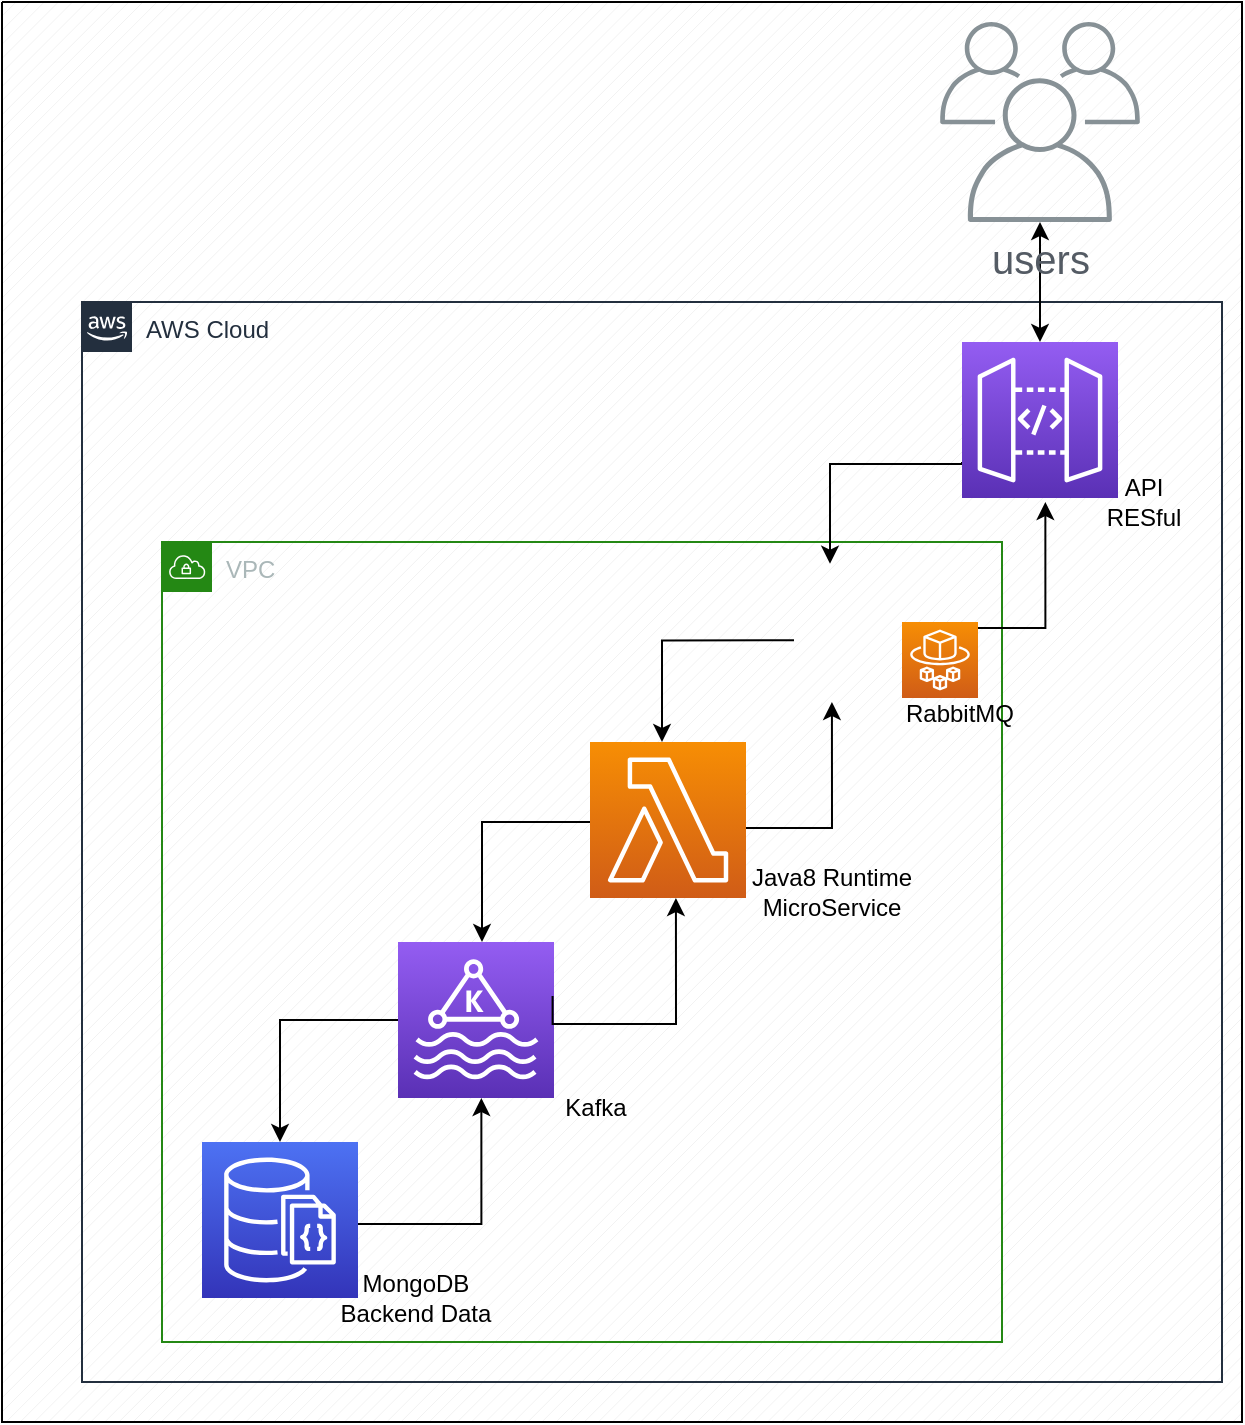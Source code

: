<mxfile version="20.6.0" type="github" pages="2">
  <diagram id="2eSIhio7ax-TwMTem3YI" name="APP">
    <mxGraphModel dx="830" dy="1704" grid="1" gridSize="10" guides="1" tooltips="1" connect="1" arrows="1" fold="1" page="1" pageScale="1" pageWidth="827" pageHeight="1169" math="0" shadow="0">
      <root>
        <mxCell id="0" />
        <mxCell id="1" parent="0" />
        <mxCell id="80YEqTwlPCmAUWT3thk7-24" value="" style="verticalLabelPosition=bottom;verticalAlign=top;html=1;shape=mxgraph.basic.patternFillRect;fillStyle=diag;step=5;fillStrokeWidth=0.2;fillStrokeColor=#dddddd;strokeColor=default;strokeWidth=1;fillColor=none;" parent="1" vertex="1">
          <mxGeometry x="120" y="-130" width="620" height="710" as="geometry" />
        </mxCell>
        <mxCell id="80YEqTwlPCmAUWT3thk7-1" value="AWS Cloud" style="points=[[0,0],[0.25,0],[0.5,0],[0.75,0],[1,0],[1,0.25],[1,0.5],[1,0.75],[1,1],[0.75,1],[0.5,1],[0.25,1],[0,1],[0,0.75],[0,0.5],[0,0.25]];outlineConnect=0;gradientColor=none;html=1;whiteSpace=wrap;fontSize=12;fontStyle=0;container=1;pointerEvents=0;collapsible=0;recursiveResize=0;shape=mxgraph.aws4.group;grIcon=mxgraph.aws4.group_aws_cloud_alt;strokeColor=#232F3E;fillColor=none;verticalAlign=top;align=left;spacingLeft=30;fontColor=#232F3E;dashed=0;" parent="1" vertex="1">
          <mxGeometry x="160" y="20" width="570" height="540" as="geometry" />
        </mxCell>
        <mxCell id="80YEqTwlPCmAUWT3thk7-2" value="VPC" style="points=[[0,0],[0.25,0],[0.5,0],[0.75,0],[1,0],[1,0.25],[1,0.5],[1,0.75],[1,1],[0.75,1],[0.5,1],[0.25,1],[0,1],[0,0.75],[0,0.5],[0,0.25]];outlineConnect=0;gradientColor=none;html=1;whiteSpace=wrap;fontSize=12;fontStyle=0;container=1;pointerEvents=0;collapsible=0;recursiveResize=0;shape=mxgraph.aws4.group;grIcon=mxgraph.aws4.group_vpc;strokeColor=#248814;fillColor=none;verticalAlign=top;align=left;spacingLeft=30;fontColor=#AAB7B8;dashed=0;" parent="80YEqTwlPCmAUWT3thk7-1" vertex="1">
          <mxGeometry x="40" y="120" width="420" height="400" as="geometry" />
        </mxCell>
        <mxCell id="XSrsZYL11jbBIu84cVBc-6" style="edgeStyle=orthogonalEdgeStyle;rounded=0;orthogonalLoop=1;jettySize=auto;html=1;entryX=0.575;entryY=0.347;entryDx=0;entryDy=0;entryPerimeter=0;fontSize=20;startArrow=none;startFill=0;endArrow=classic;endFill=1;exitX=0;exitY=0.5;exitDx=0;exitDy=0;exitPerimeter=0;" parent="80YEqTwlPCmAUWT3thk7-2" edge="1">
          <mxGeometry relative="1" as="geometry">
            <mxPoint x="226" y="149.16" as="sourcePoint" />
            <mxPoint x="160" y="200" as="targetPoint" />
            <Array as="points">
              <mxPoint x="226" y="140" />
              <mxPoint x="160" y="140" />
            </Array>
          </mxGeometry>
        </mxCell>
        <mxCell id="XSrsZYL11jbBIu84cVBc-5" style="edgeStyle=orthogonalEdgeStyle;rounded=0;orthogonalLoop=1;jettySize=auto;html=1;entryX=0.575;entryY=0.347;entryDx=0;entryDy=0;entryPerimeter=0;fontSize=20;startArrow=none;startFill=0;endArrow=classic;endFill=1;exitX=0;exitY=0.5;exitDx=0;exitDy=0;exitPerimeter=0;" parent="80YEqTwlPCmAUWT3thk7-2" edge="1">
          <mxGeometry relative="1" as="geometry">
            <mxPoint x="316" y="49.16" as="sourcePoint" />
            <mxPoint x="250" y="100.0" as="targetPoint" />
            <Array as="points">
              <mxPoint x="316" y="50.16" />
              <mxPoint x="250" y="50.16" />
            </Array>
          </mxGeometry>
        </mxCell>
        <mxCell id="80YEqTwlPCmAUWT3thk7-7" value="" style="sketch=0;points=[[0,0,0],[0.25,0,0],[0.5,0,0],[0.75,0,0],[1,0,0],[0,1,0],[0.25,1,0],[0.5,1,0],[0.75,1,0],[1,1,0],[0,0.25,0],[0,0.5,0],[0,0.75,0],[1,0.25,0],[1,0.5,0],[1,0.75,0]];outlineConnect=0;fontColor=#232F3E;gradientColor=#F78E04;gradientDirection=north;fillColor=#D05C17;strokeColor=#ffffff;dashed=0;verticalLabelPosition=bottom;verticalAlign=top;align=center;html=1;fontSize=12;fontStyle=0;aspect=fixed;shape=mxgraph.aws4.resourceIcon;resIcon=mxgraph.aws4.lambda;" parent="80YEqTwlPCmAUWT3thk7-2" vertex="1">
          <mxGeometry x="214" y="100" width="78" height="78" as="geometry" />
        </mxCell>
        <mxCell id="80YEqTwlPCmAUWT3thk7-8" value="" style="sketch=0;points=[[0,0,0],[0.25,0,0],[0.5,0,0],[0.75,0,0],[1,0,0],[0,1,0],[0.25,1,0],[0.5,1,0],[0.75,1,0],[1,1,0],[0,0.25,0],[0,0.5,0],[0,0.75,0],[1,0.25,0],[1,0.5,0],[1,0.75,0]];outlineConnect=0;fontColor=#232F3E;gradientColor=#945DF2;gradientDirection=north;fillColor=#5A30B5;strokeColor=#ffffff;dashed=0;verticalLabelPosition=bottom;verticalAlign=top;align=center;html=1;fontSize=12;fontStyle=0;aspect=fixed;shape=mxgraph.aws4.resourceIcon;resIcon=mxgraph.aws4.managed_streaming_for_kafka;" parent="80YEqTwlPCmAUWT3thk7-2" vertex="1">
          <mxGeometry x="118" y="200" width="78" height="78" as="geometry" />
        </mxCell>
        <mxCell id="80YEqTwlPCmAUWT3thk7-9" value="" style="sketch=0;points=[[0,0,0],[0.25,0,0],[0.5,0,0],[0.75,0,0],[1,0,0],[0,1,0],[0.25,1,0],[0.5,1,0],[0.75,1,0],[1,1,0],[0,0.25,0],[0,0.5,0],[0,0.75,0],[1,0.25,0],[1,0.5,0],[1,0.75,0]];outlineConnect=0;fontColor=#232F3E;gradientColor=#4D72F3;gradientDirection=north;fillColor=#3334B9;strokeColor=#ffffff;dashed=0;verticalLabelPosition=bottom;verticalAlign=top;align=center;html=1;fontSize=12;fontStyle=0;aspect=fixed;shape=mxgraph.aws4.resourceIcon;resIcon=mxgraph.aws4.documentdb_with_mongodb_compatibility;" parent="80YEqTwlPCmAUWT3thk7-2" vertex="1">
          <mxGeometry x="20" y="300" width="78" height="78" as="geometry" />
        </mxCell>
        <mxCell id="aj8fw83w1wCWJxkwPdOt-1" value="" style="shape=image;imageAspect=0;aspect=fixed;verticalLabelPosition=bottom;verticalAlign=top;strokeColor=default;strokeWidth=1;fontSize=20;fillColor=none;image=https://cdn.cdnlogo.com/logos/r/32/rabbitmq.svg;" parent="80YEqTwlPCmAUWT3thk7-2" vertex="1">
          <mxGeometry x="290" width="90" height="90" as="geometry" />
        </mxCell>
        <mxCell id="XSrsZYL11jbBIu84cVBc-1" style="edgeStyle=orthogonalEdgeStyle;rounded=0;orthogonalLoop=1;jettySize=auto;html=1;entryX=0;entryY=0.5;entryDx=0;entryDy=0;entryPerimeter=0;fontSize=20;startArrow=classic;startFill=1;endArrow=none;endFill=0;" parent="80YEqTwlPCmAUWT3thk7-2" source="80YEqTwlPCmAUWT3thk7-9" target="80YEqTwlPCmAUWT3thk7-8" edge="1">
          <mxGeometry relative="1" as="geometry">
            <Array as="points">
              <mxPoint x="59" y="239" />
            </Array>
          </mxGeometry>
        </mxCell>
        <mxCell id="hjCO6KmiJsFAoQFmWy3J-1" style="edgeStyle=orthogonalEdgeStyle;rounded=0;orthogonalLoop=1;jettySize=auto;html=1;entryX=0.514;entryY=0.601;entryDx=0;entryDy=0;entryPerimeter=0;fontSize=20;startArrow=none;startFill=0;endArrow=classic;endFill=1;" parent="80YEqTwlPCmAUWT3thk7-2" source="80YEqTwlPCmAUWT3thk7-7" edge="1">
          <mxGeometry relative="1" as="geometry">
            <mxPoint x="300" y="143" as="sourcePoint" />
            <mxPoint x="334.96" y="80" as="targetPoint" />
            <Array as="points">
              <mxPoint x="335" y="143" />
            </Array>
          </mxGeometry>
        </mxCell>
        <mxCell id="hjCO6KmiJsFAoQFmWy3J-2" style="edgeStyle=orthogonalEdgeStyle;rounded=0;orthogonalLoop=1;jettySize=auto;html=1;entryX=0.514;entryY=0.601;entryDx=0;entryDy=0;entryPerimeter=0;fontSize=20;startArrow=none;startFill=0;endArrow=classic;endFill=1;exitX=0.444;exitY=0.7;exitDx=0;exitDy=0;exitPerimeter=0;" parent="80YEqTwlPCmAUWT3thk7-2" source="80YEqTwlPCmAUWT3thk7-24" edge="1">
          <mxGeometry relative="1" as="geometry">
            <mxPoint x="214" y="241" as="sourcePoint" />
            <mxPoint x="256.96" y="178" as="targetPoint" />
            <Array as="points">
              <mxPoint x="257" y="241" />
            </Array>
          </mxGeometry>
        </mxCell>
        <mxCell id="hjCO6KmiJsFAoQFmWy3J-3" style="edgeStyle=orthogonalEdgeStyle;rounded=0;orthogonalLoop=1;jettySize=auto;html=1;entryX=0.514;entryY=0.601;entryDx=0;entryDy=0;entryPerimeter=0;fontSize=20;startArrow=none;startFill=0;endArrow=classic;endFill=1;exitX=0.444;exitY=0.7;exitDx=0;exitDy=0;exitPerimeter=0;" parent="80YEqTwlPCmAUWT3thk7-2" edge="1">
          <mxGeometry relative="1" as="geometry">
            <mxPoint x="98" y="341" as="sourcePoint" />
            <mxPoint x="159.68" y="278" as="targetPoint" />
            <Array as="points">
              <mxPoint x="159.72" y="341" />
            </Array>
          </mxGeometry>
        </mxCell>
        <mxCell id="m-8g1Okldm_rK_gVp7M8-1" value="Java8 Runtime&lt;br&gt;MicroService" style="text;html=1;strokeColor=none;fillColor=none;align=center;verticalAlign=middle;whiteSpace=wrap;rounded=0;" parent="80YEqTwlPCmAUWT3thk7-2" vertex="1">
          <mxGeometry x="275" y="160" width="120" height="30" as="geometry" />
        </mxCell>
        <mxCell id="m-8g1Okldm_rK_gVp7M8-4" value="RabbitMQ" style="text;html=1;strokeColor=none;fillColor=none;align=center;verticalAlign=middle;whiteSpace=wrap;rounded=0;" parent="80YEqTwlPCmAUWT3thk7-2" vertex="1">
          <mxGeometry x="369" y="71" width="60" height="30" as="geometry" />
        </mxCell>
        <mxCell id="XSrsZYL11jbBIu84cVBc-7" style="edgeStyle=orthogonalEdgeStyle;rounded=0;orthogonalLoop=1;jettySize=auto;html=1;entryX=0.575;entryY=0.347;entryDx=0;entryDy=0;entryPerimeter=0;fontSize=20;startArrow=none;startFill=0;endArrow=classic;endFill=1;exitX=0;exitY=0.5;exitDx=0;exitDy=0;exitPerimeter=0;" parent="80YEqTwlPCmAUWT3thk7-1" edge="1">
          <mxGeometry relative="1" as="geometry">
            <mxPoint x="440" y="80.0" as="sourcePoint" />
            <mxPoint x="374" y="130.84" as="targetPoint" />
            <Array as="points">
              <mxPoint x="440" y="81" />
              <mxPoint x="374" y="81" />
            </Array>
          </mxGeometry>
        </mxCell>
        <mxCell id="hjCO6KmiJsFAoQFmWy3J-4" style="edgeStyle=orthogonalEdgeStyle;rounded=0;orthogonalLoop=1;jettySize=auto;html=1;entryX=0.514;entryY=0.601;entryDx=0;entryDy=0;entryPerimeter=0;fontSize=20;startArrow=none;startFill=0;endArrow=classic;endFill=1;exitX=1;exitY=0.556;exitDx=0;exitDy=0;exitPerimeter=0;" parent="80YEqTwlPCmAUWT3thk7-1" source="aj8fw83w1wCWJxkwPdOt-1" edge="1">
          <mxGeometry relative="1" as="geometry">
            <mxPoint x="420" y="163" as="sourcePoint" />
            <mxPoint x="481.68" y="100" as="targetPoint" />
            <Array as="points">
              <mxPoint x="420" y="163" />
              <mxPoint x="482" y="163" />
            </Array>
          </mxGeometry>
        </mxCell>
        <mxCell id="m-8g1Okldm_rK_gVp7M8-5" value="API&lt;br&gt;RESful" style="text;html=1;strokeColor=none;fillColor=none;align=center;verticalAlign=middle;whiteSpace=wrap;rounded=0;" parent="80YEqTwlPCmAUWT3thk7-1" vertex="1">
          <mxGeometry x="501" y="85" width="60" height="30" as="geometry" />
        </mxCell>
        <mxCell id="MAlbjWr5bg2-bVI9oFIk-1" value="" style="sketch=0;points=[[0,0,0],[0.25,0,0],[0.5,0,0],[0.75,0,0],[1,0,0],[0,1,0],[0.25,1,0],[0.5,1,0],[0.75,1,0],[1,1,0],[0,0.25,0],[0,0.5,0],[0,0.75,0],[1,0.25,0],[1,0.5,0],[1,0.75,0]];outlineConnect=0;fontColor=#232F3E;gradientColor=#F78E04;gradientDirection=north;fillColor=#D05C17;strokeColor=#ffffff;dashed=0;verticalLabelPosition=bottom;verticalAlign=top;align=center;html=1;fontSize=12;fontStyle=0;aspect=fixed;shape=mxgraph.aws4.resourceIcon;resIcon=mxgraph.aws4.fargate;" vertex="1" parent="80YEqTwlPCmAUWT3thk7-1">
          <mxGeometry x="410" y="160" width="38" height="38" as="geometry" />
        </mxCell>
        <mxCell id="XSrsZYL11jbBIu84cVBc-13" style="edgeStyle=orthogonalEdgeStyle;rounded=0;orthogonalLoop=1;jettySize=auto;html=1;fontSize=20;startArrow=classic;startFill=1;endArrow=classic;endFill=1;entryX=0.5;entryY=0;entryDx=0;entryDy=0;entryPerimeter=0;" parent="1" source="80YEqTwlPCmAUWT3thk7-20" target="80YEqTwlPCmAUWT3thk7-4" edge="1">
          <mxGeometry relative="1" as="geometry">
            <mxPoint x="639" y="-60" as="sourcePoint" />
            <mxPoint x="639" y="30" as="targetPoint" />
            <Array as="points" />
          </mxGeometry>
        </mxCell>
        <mxCell id="80YEqTwlPCmAUWT3thk7-20" value="users" style="sketch=0;outlineConnect=0;gradientColor=none;fontColor=#545B64;strokeColor=none;fillColor=#879196;dashed=0;verticalLabelPosition=bottom;verticalAlign=top;align=center;html=1;fontSize=20;fontStyle=0;aspect=fixed;shape=mxgraph.aws4.illustration_users;pointerEvents=1;strokeWidth=1;" parent="1" vertex="1">
          <mxGeometry x="589" y="-120" width="100" height="100" as="geometry" />
        </mxCell>
        <mxCell id="80YEqTwlPCmAUWT3thk7-4" value="" style="sketch=0;points=[[0,0,0],[0.25,0,0],[0.5,0,0],[0.75,0,0],[1,0,0],[0,1,0],[0.25,1,0],[0.5,1,0],[0.75,1,0],[1,1,0],[0,0.25,0],[0,0.5,0],[0,0.75,0],[1,0.25,0],[1,0.5,0],[1,0.75,0]];outlineConnect=0;fontColor=#232F3E;gradientColor=#945DF2;gradientDirection=north;fillColor=#5A30B5;strokeColor=#ffffff;dashed=0;verticalLabelPosition=bottom;verticalAlign=top;align=center;html=1;fontSize=12;fontStyle=0;aspect=fixed;shape=mxgraph.aws4.resourceIcon;resIcon=mxgraph.aws4.api_gateway;" parent="1" vertex="1">
          <mxGeometry x="600" y="40" width="78" height="78" as="geometry" />
        </mxCell>
        <mxCell id="m-8g1Okldm_rK_gVp7M8-2" value="MongoDB&lt;br&gt;Backend Data" style="text;html=1;strokeColor=none;fillColor=none;align=center;verticalAlign=middle;whiteSpace=wrap;rounded=0;" parent="1" vertex="1">
          <mxGeometry x="272" y="503" width="110" height="30" as="geometry" />
        </mxCell>
        <mxCell id="m-8g1Okldm_rK_gVp7M8-3" value="Kafka" style="text;html=1;strokeColor=none;fillColor=none;align=center;verticalAlign=middle;whiteSpace=wrap;rounded=0;" parent="1" vertex="1">
          <mxGeometry x="387" y="408" width="60" height="30" as="geometry" />
        </mxCell>
      </root>
    </mxGraphModel>
  </diagram>
  <diagram id="_IujOa0KkCjkC1U8XyZI" name="Networking">
    <mxGraphModel dx="830" dy="535" grid="1" gridSize="10" guides="1" tooltips="1" connect="1" arrows="1" fold="1" page="1" pageScale="1" pageWidth="827" pageHeight="1169" math="0" shadow="0">
      <root>
        <mxCell id="0" />
        <mxCell id="1" parent="0" />
        <mxCell id="mWtZTVX5eC7Ooi4CtseF-12" value="VPC" style="points=[[0,0],[0.25,0],[0.5,0],[0.75,0],[1,0],[1,0.25],[1,0.5],[1,0.75],[1,1],[0.75,1],[0.5,1],[0.25,1],[0,1],[0,0.75],[0,0.5],[0,0.25]];outlineConnect=0;gradientColor=none;html=1;whiteSpace=wrap;fontSize=12;fontStyle=0;container=1;pointerEvents=0;collapsible=0;recursiveResize=0;shape=mxgraph.aws4.group;grIcon=mxgraph.aws4.group_vpc;strokeColor=#248814;fillColor=none;verticalAlign=top;align=left;spacingLeft=30;fontColor=#AAB7B8;dashed=0;" vertex="1" parent="1">
          <mxGeometry x="40" y="80" width="760" height="540" as="geometry" />
        </mxCell>
        <mxCell id="mWtZTVX5eC7Ooi4CtseF-17" value="Private subnet" style="points=[[0,0],[0.25,0],[0.5,0],[0.75,0],[1,0],[1,0.25],[1,0.5],[1,0.75],[1,1],[0.75,1],[0.5,1],[0.25,1],[0,1],[0,0.75],[0,0.5],[0,0.25]];outlineConnect=0;gradientColor=none;html=1;whiteSpace=wrap;fontSize=12;fontStyle=0;container=1;pointerEvents=0;collapsible=0;recursiveResize=0;shape=mxgraph.aws4.group;grIcon=mxgraph.aws4.group_security_group;grStroke=0;strokeColor=#147EBA;fillColor=#E6F2F8;verticalAlign=top;align=left;spacingLeft=30;fontColor=#147EBA;dashed=0;" vertex="1" parent="mWtZTVX5eC7Ooi4CtseF-12">
          <mxGeometry x="30" y="30" width="340" height="480" as="geometry" />
        </mxCell>
        <mxCell id="mWtZTVX5eC7Ooi4CtseF-19" value="Availability zone" style="sketch=0;outlineConnect=0;gradientColor=none;html=1;whiteSpace=wrap;fontSize=12;fontStyle=0;shape=mxgraph.aws4.group;grIcon=mxgraph.aws4.group_availability_zone;strokeColor=#545B64;fillColor=none;verticalAlign=top;align=left;spacingLeft=30;fontColor=#545B64;dashed=1;" vertex="1" parent="mWtZTVX5eC7Ooi4CtseF-17">
          <mxGeometry x="10" y="387" width="320" height="80" as="geometry" />
        </mxCell>
        <mxCell id="mWtZTVX5eC7Ooi4CtseF-18" value="Availability zone" style="sketch=0;outlineConnect=0;gradientColor=none;html=1;whiteSpace=wrap;fontSize=12;fontStyle=0;shape=mxgraph.aws4.group;grIcon=mxgraph.aws4.group_availability_zone;strokeColor=#545B64;fillColor=none;verticalAlign=top;align=left;spacingLeft=30;fontColor=#545B64;dashed=1;" vertex="1" parent="mWtZTVX5eC7Ooi4CtseF-17">
          <mxGeometry x="10" y="298" width="320" height="80" as="geometry" />
        </mxCell>
        <mxCell id="mWtZTVX5eC7Ooi4CtseF-16" value="Public subnet" style="points=[[0,0],[0.25,0],[0.5,0],[0.75,0],[1,0],[1,0.25],[1,0.5],[1,0.75],[1,1],[0.75,1],[0.5,1],[0.25,1],[0,1],[0,0.75],[0,0.5],[0,0.25]];outlineConnect=0;gradientColor=none;html=1;whiteSpace=wrap;fontSize=12;fontStyle=0;container=1;pointerEvents=0;collapsible=0;recursiveResize=0;shape=mxgraph.aws4.group;grIcon=mxgraph.aws4.group_security_group;grStroke=0;strokeColor=#248814;fillColor=#E9F3E6;verticalAlign=top;align=left;spacingLeft=30;fontColor=#248814;dashed=0;" vertex="1" parent="mWtZTVX5eC7Ooi4CtseF-12">
          <mxGeometry x="390" y="30" width="340" height="300" as="geometry" />
        </mxCell>
        <mxCell id="mWtZTVX5eC7Ooi4CtseF-13" value="Availability zone" style="sketch=0;outlineConnect=0;gradientColor=none;html=1;whiteSpace=wrap;fontSize=12;fontStyle=0;shape=mxgraph.aws4.group;grIcon=mxgraph.aws4.group_availability_zone;strokeColor=#545B64;fillColor=none;verticalAlign=top;align=left;spacingLeft=30;fontColor=#545B64;dashed=1;" vertex="1" parent="mWtZTVX5eC7Ooi4CtseF-12">
          <mxGeometry x="40" y="60" width="680" height="80" as="geometry" />
        </mxCell>
        <mxCell id="mWtZTVX5eC7Ooi4CtseF-14" value="Availability zone" style="sketch=0;outlineConnect=0;gradientColor=none;html=1;whiteSpace=wrap;fontSize=12;fontStyle=0;shape=mxgraph.aws4.group;grIcon=mxgraph.aws4.group_availability_zone;strokeColor=#545B64;fillColor=none;verticalAlign=top;align=left;spacingLeft=30;fontColor=#545B64;dashed=1;" vertex="1" parent="mWtZTVX5eC7Ooi4CtseF-12">
          <mxGeometry x="40" y="149" width="680" height="80" as="geometry" />
        </mxCell>
        <mxCell id="mWtZTVX5eC7Ooi4CtseF-15" value="Availability zone" style="sketch=0;outlineConnect=0;gradientColor=none;html=1;whiteSpace=wrap;fontSize=12;fontStyle=0;shape=mxgraph.aws4.group;grIcon=mxgraph.aws4.group_availability_zone;strokeColor=#545B64;fillColor=none;verticalAlign=top;align=left;spacingLeft=30;fontColor=#545B64;dashed=1;" vertex="1" parent="mWtZTVX5eC7Ooi4CtseF-12">
          <mxGeometry x="40" y="239" width="680" height="80" as="geometry" />
        </mxCell>
      </root>
    </mxGraphModel>
  </diagram>
</mxfile>
